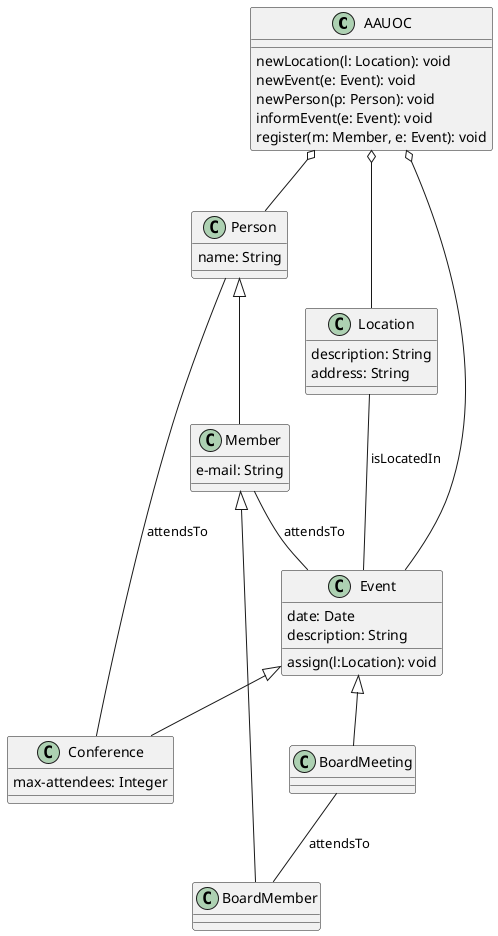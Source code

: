 @startuml
class AAUOC{
    newLocation(l: Location): void
    newEvent(e: Event): void
    newPerson(p: Person): void
    informEvent(e: Event): void
    register(m: Member, e: Event): void
}
class Location{
    description: String
    address: String
}
class Person{
    name: String
}
class Member{
    e-mail: String
}
class BoardMember{}
class Event{
    date: Date
    description: String
    assign(l:Location): void
}
class Conference{
    max-attendees: Integer
}
class BoardMeeting{}


AAUOC o-- Location
AAUOC o-- Event
AAUOC o-- Person

Event <|-- Conference
Event <|-- BoardMeeting

Person <|-- Member
Member <|-- BoardMember

Member --Event : attendsTo
Location --Event : isLocatedIn
Person -- Conference: attendsTo
BoardMeeting -- BoardMember : attendsTo


@enduml